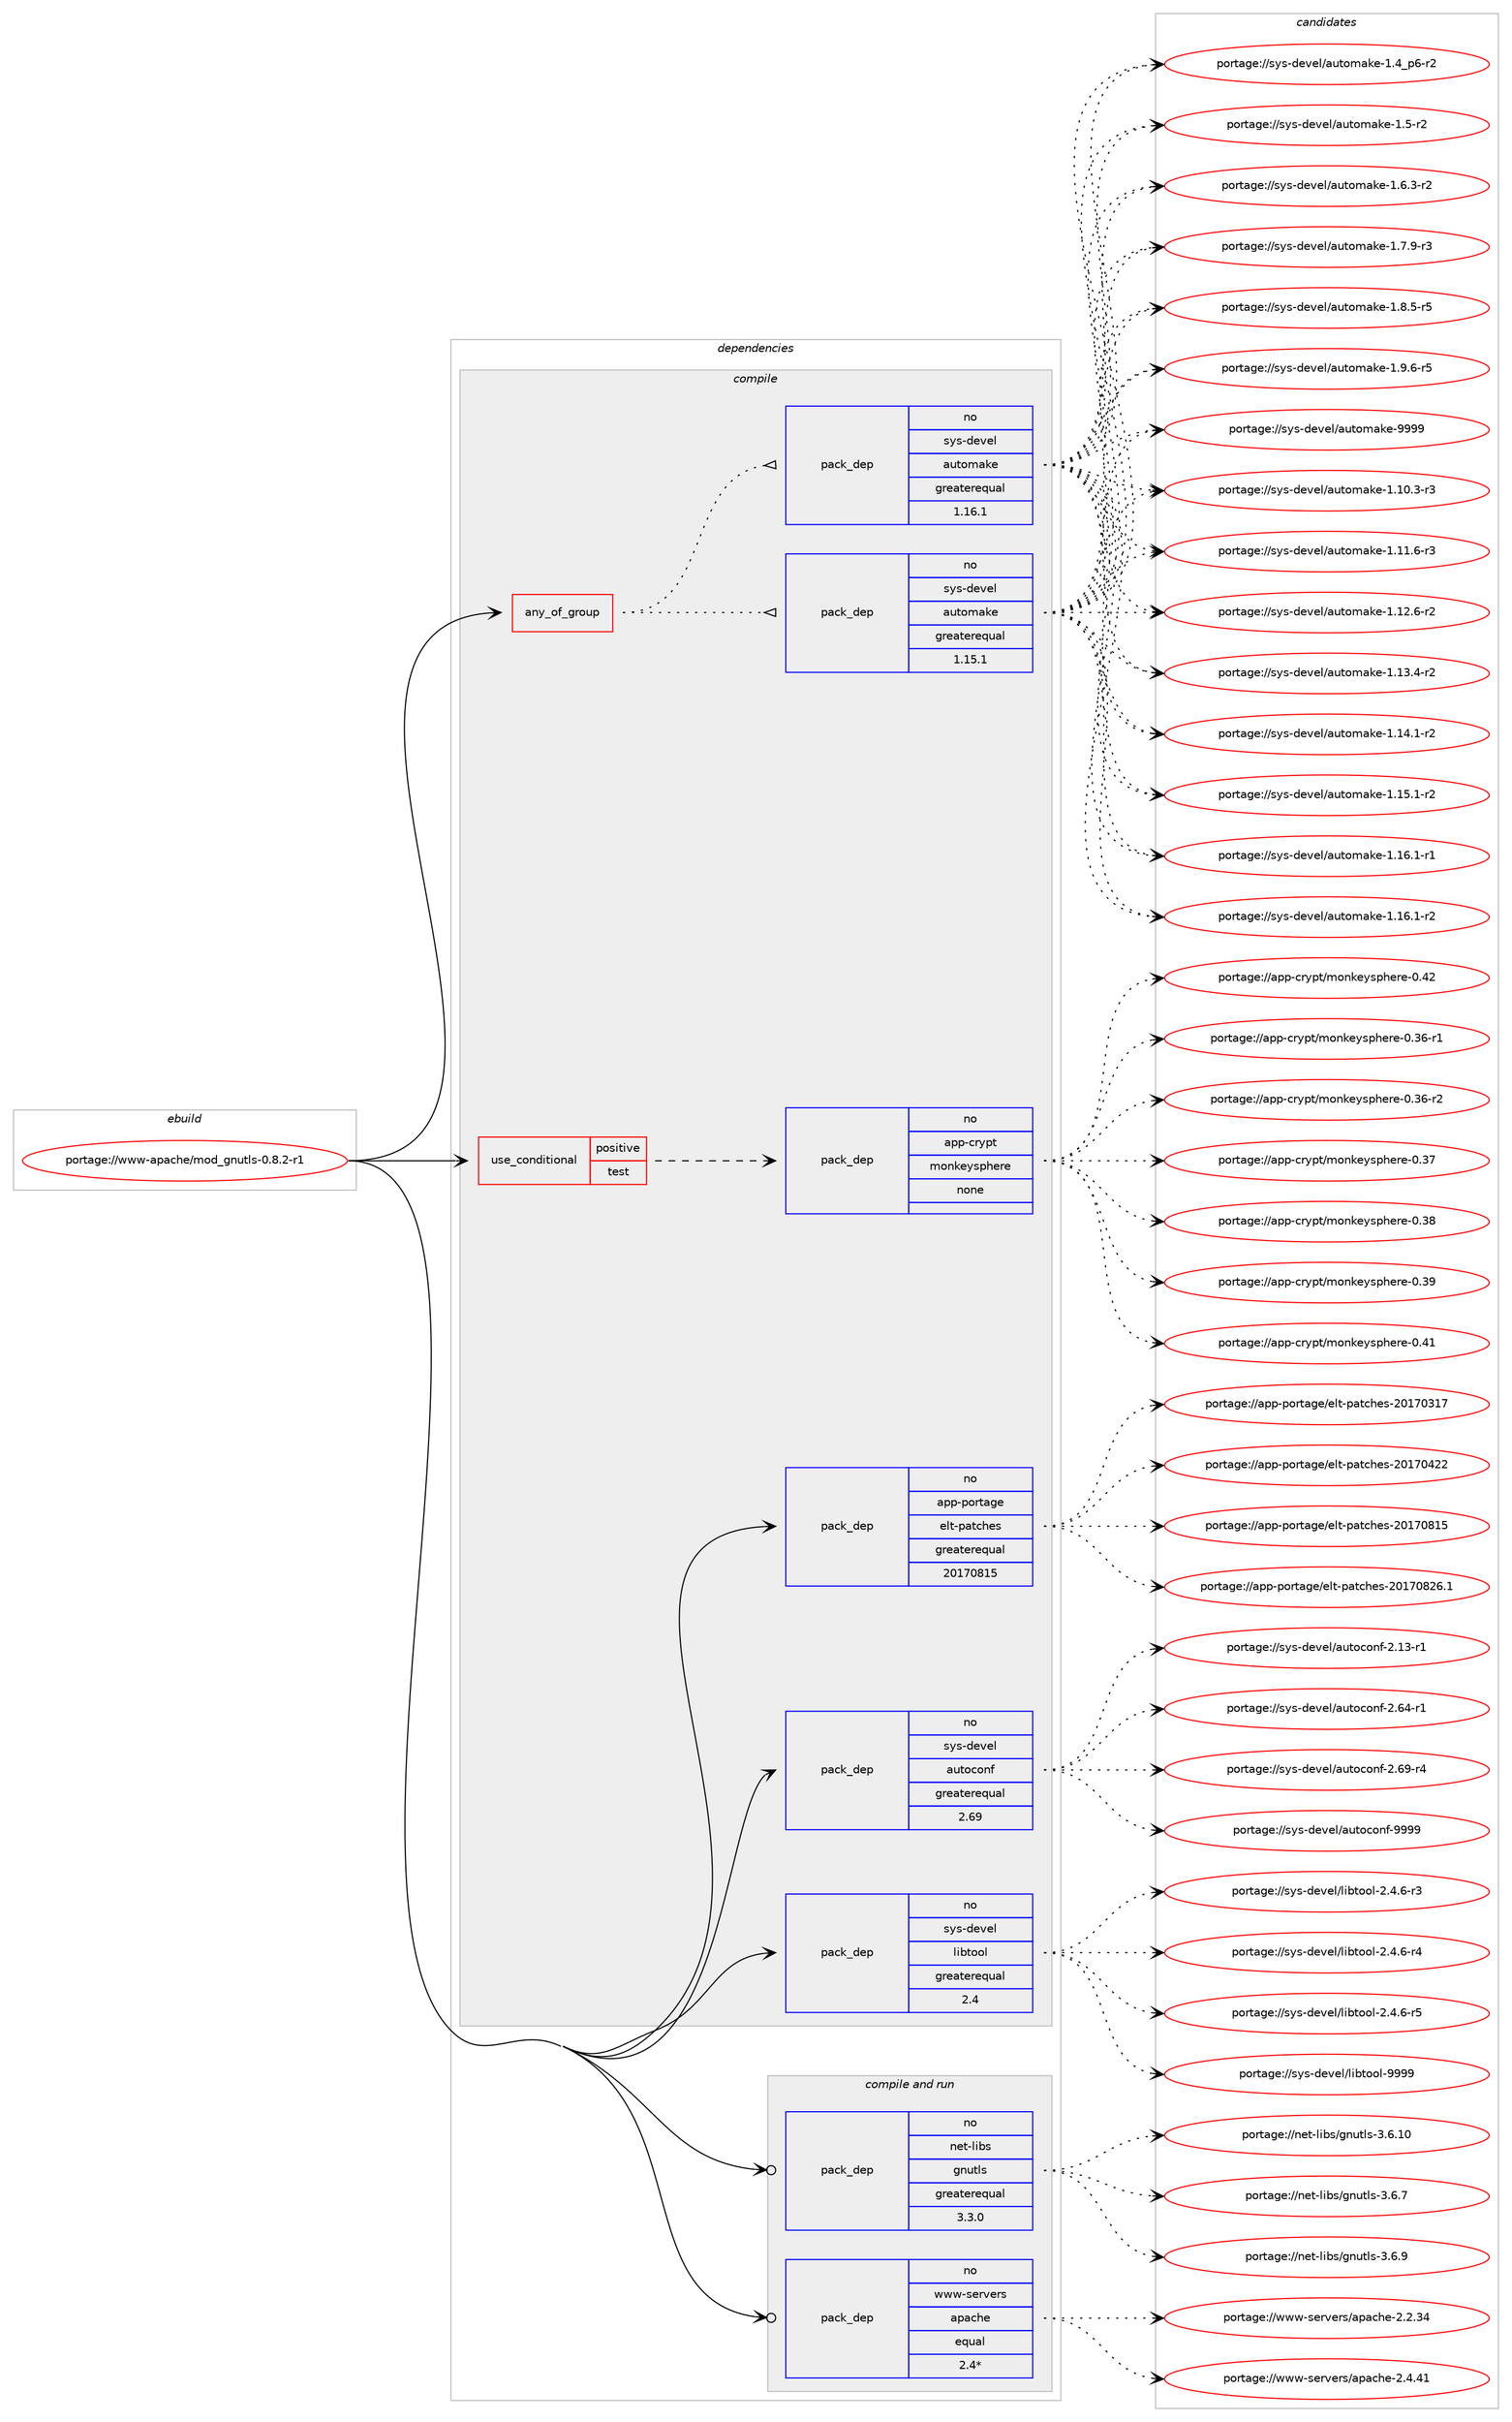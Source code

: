 digraph prolog {

# *************
# Graph options
# *************

newrank=true;
concentrate=true;
compound=true;
graph [rankdir=LR,fontname=Helvetica,fontsize=10,ranksep=1.5];#, ranksep=2.5, nodesep=0.2];
edge  [arrowhead=vee];
node  [fontname=Helvetica,fontsize=10];

# **********
# The ebuild
# **********

subgraph cluster_leftcol {
color=gray;
rank=same;
label=<<i>ebuild</i>>;
id [label="portage://www-apache/mod_gnutls-0.8.2-r1", color=red, width=4, href="../www-apache/mod_gnutls-0.8.2-r1.svg"];
}

# ****************
# The dependencies
# ****************

subgraph cluster_midcol {
color=gray;
label=<<i>dependencies</i>>;
subgraph cluster_compile {
fillcolor="#eeeeee";
style=filled;
label=<<i>compile</i>>;
subgraph any7442 {
dependency436303 [label=<<TABLE BORDER="0" CELLBORDER="1" CELLSPACING="0" CELLPADDING="4"><TR><TD CELLPADDING="10">any_of_group</TD></TR></TABLE>>, shape=none, color=red];subgraph pack323448 {
dependency436304 [label=<<TABLE BORDER="0" CELLBORDER="1" CELLSPACING="0" CELLPADDING="4" WIDTH="220"><TR><TD ROWSPAN="6" CELLPADDING="30">pack_dep</TD></TR><TR><TD WIDTH="110">no</TD></TR><TR><TD>sys-devel</TD></TR><TR><TD>automake</TD></TR><TR><TD>greaterequal</TD></TR><TR><TD>1.16.1</TD></TR></TABLE>>, shape=none, color=blue];
}
dependency436303:e -> dependency436304:w [weight=20,style="dotted",arrowhead="oinv"];
subgraph pack323449 {
dependency436305 [label=<<TABLE BORDER="0" CELLBORDER="1" CELLSPACING="0" CELLPADDING="4" WIDTH="220"><TR><TD ROWSPAN="6" CELLPADDING="30">pack_dep</TD></TR><TR><TD WIDTH="110">no</TD></TR><TR><TD>sys-devel</TD></TR><TR><TD>automake</TD></TR><TR><TD>greaterequal</TD></TR><TR><TD>1.15.1</TD></TR></TABLE>>, shape=none, color=blue];
}
dependency436303:e -> dependency436305:w [weight=20,style="dotted",arrowhead="oinv"];
}
id:e -> dependency436303:w [weight=20,style="solid",arrowhead="vee"];
subgraph cond105151 {
dependency436306 [label=<<TABLE BORDER="0" CELLBORDER="1" CELLSPACING="0" CELLPADDING="4"><TR><TD ROWSPAN="3" CELLPADDING="10">use_conditional</TD></TR><TR><TD>positive</TD></TR><TR><TD>test</TD></TR></TABLE>>, shape=none, color=red];
subgraph pack323450 {
dependency436307 [label=<<TABLE BORDER="0" CELLBORDER="1" CELLSPACING="0" CELLPADDING="4" WIDTH="220"><TR><TD ROWSPAN="6" CELLPADDING="30">pack_dep</TD></TR><TR><TD WIDTH="110">no</TD></TR><TR><TD>app-crypt</TD></TR><TR><TD>monkeysphere</TD></TR><TR><TD>none</TD></TR><TR><TD></TD></TR></TABLE>>, shape=none, color=blue];
}
dependency436306:e -> dependency436307:w [weight=20,style="dashed",arrowhead="vee"];
}
id:e -> dependency436306:w [weight=20,style="solid",arrowhead="vee"];
subgraph pack323451 {
dependency436308 [label=<<TABLE BORDER="0" CELLBORDER="1" CELLSPACING="0" CELLPADDING="4" WIDTH="220"><TR><TD ROWSPAN="6" CELLPADDING="30">pack_dep</TD></TR><TR><TD WIDTH="110">no</TD></TR><TR><TD>app-portage</TD></TR><TR><TD>elt-patches</TD></TR><TR><TD>greaterequal</TD></TR><TR><TD>20170815</TD></TR></TABLE>>, shape=none, color=blue];
}
id:e -> dependency436308:w [weight=20,style="solid",arrowhead="vee"];
subgraph pack323452 {
dependency436309 [label=<<TABLE BORDER="0" CELLBORDER="1" CELLSPACING="0" CELLPADDING="4" WIDTH="220"><TR><TD ROWSPAN="6" CELLPADDING="30">pack_dep</TD></TR><TR><TD WIDTH="110">no</TD></TR><TR><TD>sys-devel</TD></TR><TR><TD>autoconf</TD></TR><TR><TD>greaterequal</TD></TR><TR><TD>2.69</TD></TR></TABLE>>, shape=none, color=blue];
}
id:e -> dependency436309:w [weight=20,style="solid",arrowhead="vee"];
subgraph pack323453 {
dependency436310 [label=<<TABLE BORDER="0" CELLBORDER="1" CELLSPACING="0" CELLPADDING="4" WIDTH="220"><TR><TD ROWSPAN="6" CELLPADDING="30">pack_dep</TD></TR><TR><TD WIDTH="110">no</TD></TR><TR><TD>sys-devel</TD></TR><TR><TD>libtool</TD></TR><TR><TD>greaterequal</TD></TR><TR><TD>2.4</TD></TR></TABLE>>, shape=none, color=blue];
}
id:e -> dependency436310:w [weight=20,style="solid",arrowhead="vee"];
}
subgraph cluster_compileandrun {
fillcolor="#eeeeee";
style=filled;
label=<<i>compile and run</i>>;
subgraph pack323454 {
dependency436311 [label=<<TABLE BORDER="0" CELLBORDER="1" CELLSPACING="0" CELLPADDING="4" WIDTH="220"><TR><TD ROWSPAN="6" CELLPADDING="30">pack_dep</TD></TR><TR><TD WIDTH="110">no</TD></TR><TR><TD>net-libs</TD></TR><TR><TD>gnutls</TD></TR><TR><TD>greaterequal</TD></TR><TR><TD>3.3.0</TD></TR></TABLE>>, shape=none, color=blue];
}
id:e -> dependency436311:w [weight=20,style="solid",arrowhead="odotvee"];
subgraph pack323455 {
dependency436312 [label=<<TABLE BORDER="0" CELLBORDER="1" CELLSPACING="0" CELLPADDING="4" WIDTH="220"><TR><TD ROWSPAN="6" CELLPADDING="30">pack_dep</TD></TR><TR><TD WIDTH="110">no</TD></TR><TR><TD>www-servers</TD></TR><TR><TD>apache</TD></TR><TR><TD>equal</TD></TR><TR><TD>2.4*</TD></TR></TABLE>>, shape=none, color=blue];
}
id:e -> dependency436312:w [weight=20,style="solid",arrowhead="odotvee"];
}
subgraph cluster_run {
fillcolor="#eeeeee";
style=filled;
label=<<i>run</i>>;
}
}

# **************
# The candidates
# **************

subgraph cluster_choices {
rank=same;
color=gray;
label=<<i>candidates</i>>;

subgraph choice323448 {
color=black;
nodesep=1;
choiceportage11512111545100101118101108479711711611110997107101454946494846514511451 [label="portage://sys-devel/automake-1.10.3-r3", color=red, width=4,href="../sys-devel/automake-1.10.3-r3.svg"];
choiceportage11512111545100101118101108479711711611110997107101454946494946544511451 [label="portage://sys-devel/automake-1.11.6-r3", color=red, width=4,href="../sys-devel/automake-1.11.6-r3.svg"];
choiceportage11512111545100101118101108479711711611110997107101454946495046544511450 [label="portage://sys-devel/automake-1.12.6-r2", color=red, width=4,href="../sys-devel/automake-1.12.6-r2.svg"];
choiceportage11512111545100101118101108479711711611110997107101454946495146524511450 [label="portage://sys-devel/automake-1.13.4-r2", color=red, width=4,href="../sys-devel/automake-1.13.4-r2.svg"];
choiceportage11512111545100101118101108479711711611110997107101454946495246494511450 [label="portage://sys-devel/automake-1.14.1-r2", color=red, width=4,href="../sys-devel/automake-1.14.1-r2.svg"];
choiceportage11512111545100101118101108479711711611110997107101454946495346494511450 [label="portage://sys-devel/automake-1.15.1-r2", color=red, width=4,href="../sys-devel/automake-1.15.1-r2.svg"];
choiceportage11512111545100101118101108479711711611110997107101454946495446494511449 [label="portage://sys-devel/automake-1.16.1-r1", color=red, width=4,href="../sys-devel/automake-1.16.1-r1.svg"];
choiceportage11512111545100101118101108479711711611110997107101454946495446494511450 [label="portage://sys-devel/automake-1.16.1-r2", color=red, width=4,href="../sys-devel/automake-1.16.1-r2.svg"];
choiceportage115121115451001011181011084797117116111109971071014549465295112544511450 [label="portage://sys-devel/automake-1.4_p6-r2", color=red, width=4,href="../sys-devel/automake-1.4_p6-r2.svg"];
choiceportage11512111545100101118101108479711711611110997107101454946534511450 [label="portage://sys-devel/automake-1.5-r2", color=red, width=4,href="../sys-devel/automake-1.5-r2.svg"];
choiceportage115121115451001011181011084797117116111109971071014549465446514511450 [label="portage://sys-devel/automake-1.6.3-r2", color=red, width=4,href="../sys-devel/automake-1.6.3-r2.svg"];
choiceportage115121115451001011181011084797117116111109971071014549465546574511451 [label="portage://sys-devel/automake-1.7.9-r3", color=red, width=4,href="../sys-devel/automake-1.7.9-r3.svg"];
choiceportage115121115451001011181011084797117116111109971071014549465646534511453 [label="portage://sys-devel/automake-1.8.5-r5", color=red, width=4,href="../sys-devel/automake-1.8.5-r5.svg"];
choiceportage115121115451001011181011084797117116111109971071014549465746544511453 [label="portage://sys-devel/automake-1.9.6-r5", color=red, width=4,href="../sys-devel/automake-1.9.6-r5.svg"];
choiceportage115121115451001011181011084797117116111109971071014557575757 [label="portage://sys-devel/automake-9999", color=red, width=4,href="../sys-devel/automake-9999.svg"];
dependency436304:e -> choiceportage11512111545100101118101108479711711611110997107101454946494846514511451:w [style=dotted,weight="100"];
dependency436304:e -> choiceportage11512111545100101118101108479711711611110997107101454946494946544511451:w [style=dotted,weight="100"];
dependency436304:e -> choiceportage11512111545100101118101108479711711611110997107101454946495046544511450:w [style=dotted,weight="100"];
dependency436304:e -> choiceportage11512111545100101118101108479711711611110997107101454946495146524511450:w [style=dotted,weight="100"];
dependency436304:e -> choiceportage11512111545100101118101108479711711611110997107101454946495246494511450:w [style=dotted,weight="100"];
dependency436304:e -> choiceportage11512111545100101118101108479711711611110997107101454946495346494511450:w [style=dotted,weight="100"];
dependency436304:e -> choiceportage11512111545100101118101108479711711611110997107101454946495446494511449:w [style=dotted,weight="100"];
dependency436304:e -> choiceportage11512111545100101118101108479711711611110997107101454946495446494511450:w [style=dotted,weight="100"];
dependency436304:e -> choiceportage115121115451001011181011084797117116111109971071014549465295112544511450:w [style=dotted,weight="100"];
dependency436304:e -> choiceportage11512111545100101118101108479711711611110997107101454946534511450:w [style=dotted,weight="100"];
dependency436304:e -> choiceportage115121115451001011181011084797117116111109971071014549465446514511450:w [style=dotted,weight="100"];
dependency436304:e -> choiceportage115121115451001011181011084797117116111109971071014549465546574511451:w [style=dotted,weight="100"];
dependency436304:e -> choiceportage115121115451001011181011084797117116111109971071014549465646534511453:w [style=dotted,weight="100"];
dependency436304:e -> choiceportage115121115451001011181011084797117116111109971071014549465746544511453:w [style=dotted,weight="100"];
dependency436304:e -> choiceportage115121115451001011181011084797117116111109971071014557575757:w [style=dotted,weight="100"];
}
subgraph choice323449 {
color=black;
nodesep=1;
choiceportage11512111545100101118101108479711711611110997107101454946494846514511451 [label="portage://sys-devel/automake-1.10.3-r3", color=red, width=4,href="../sys-devel/automake-1.10.3-r3.svg"];
choiceportage11512111545100101118101108479711711611110997107101454946494946544511451 [label="portage://sys-devel/automake-1.11.6-r3", color=red, width=4,href="../sys-devel/automake-1.11.6-r3.svg"];
choiceportage11512111545100101118101108479711711611110997107101454946495046544511450 [label="portage://sys-devel/automake-1.12.6-r2", color=red, width=4,href="../sys-devel/automake-1.12.6-r2.svg"];
choiceportage11512111545100101118101108479711711611110997107101454946495146524511450 [label="portage://sys-devel/automake-1.13.4-r2", color=red, width=4,href="../sys-devel/automake-1.13.4-r2.svg"];
choiceportage11512111545100101118101108479711711611110997107101454946495246494511450 [label="portage://sys-devel/automake-1.14.1-r2", color=red, width=4,href="../sys-devel/automake-1.14.1-r2.svg"];
choiceportage11512111545100101118101108479711711611110997107101454946495346494511450 [label="portage://sys-devel/automake-1.15.1-r2", color=red, width=4,href="../sys-devel/automake-1.15.1-r2.svg"];
choiceportage11512111545100101118101108479711711611110997107101454946495446494511449 [label="portage://sys-devel/automake-1.16.1-r1", color=red, width=4,href="../sys-devel/automake-1.16.1-r1.svg"];
choiceportage11512111545100101118101108479711711611110997107101454946495446494511450 [label="portage://sys-devel/automake-1.16.1-r2", color=red, width=4,href="../sys-devel/automake-1.16.1-r2.svg"];
choiceportage115121115451001011181011084797117116111109971071014549465295112544511450 [label="portage://sys-devel/automake-1.4_p6-r2", color=red, width=4,href="../sys-devel/automake-1.4_p6-r2.svg"];
choiceportage11512111545100101118101108479711711611110997107101454946534511450 [label="portage://sys-devel/automake-1.5-r2", color=red, width=4,href="../sys-devel/automake-1.5-r2.svg"];
choiceportage115121115451001011181011084797117116111109971071014549465446514511450 [label="portage://sys-devel/automake-1.6.3-r2", color=red, width=4,href="../sys-devel/automake-1.6.3-r2.svg"];
choiceportage115121115451001011181011084797117116111109971071014549465546574511451 [label="portage://sys-devel/automake-1.7.9-r3", color=red, width=4,href="../sys-devel/automake-1.7.9-r3.svg"];
choiceportage115121115451001011181011084797117116111109971071014549465646534511453 [label="portage://sys-devel/automake-1.8.5-r5", color=red, width=4,href="../sys-devel/automake-1.8.5-r5.svg"];
choiceportage115121115451001011181011084797117116111109971071014549465746544511453 [label="portage://sys-devel/automake-1.9.6-r5", color=red, width=4,href="../sys-devel/automake-1.9.6-r5.svg"];
choiceportage115121115451001011181011084797117116111109971071014557575757 [label="portage://sys-devel/automake-9999", color=red, width=4,href="../sys-devel/automake-9999.svg"];
dependency436305:e -> choiceportage11512111545100101118101108479711711611110997107101454946494846514511451:w [style=dotted,weight="100"];
dependency436305:e -> choiceportage11512111545100101118101108479711711611110997107101454946494946544511451:w [style=dotted,weight="100"];
dependency436305:e -> choiceportage11512111545100101118101108479711711611110997107101454946495046544511450:w [style=dotted,weight="100"];
dependency436305:e -> choiceportage11512111545100101118101108479711711611110997107101454946495146524511450:w [style=dotted,weight="100"];
dependency436305:e -> choiceportage11512111545100101118101108479711711611110997107101454946495246494511450:w [style=dotted,weight="100"];
dependency436305:e -> choiceportage11512111545100101118101108479711711611110997107101454946495346494511450:w [style=dotted,weight="100"];
dependency436305:e -> choiceportage11512111545100101118101108479711711611110997107101454946495446494511449:w [style=dotted,weight="100"];
dependency436305:e -> choiceportage11512111545100101118101108479711711611110997107101454946495446494511450:w [style=dotted,weight="100"];
dependency436305:e -> choiceportage115121115451001011181011084797117116111109971071014549465295112544511450:w [style=dotted,weight="100"];
dependency436305:e -> choiceportage11512111545100101118101108479711711611110997107101454946534511450:w [style=dotted,weight="100"];
dependency436305:e -> choiceportage115121115451001011181011084797117116111109971071014549465446514511450:w [style=dotted,weight="100"];
dependency436305:e -> choiceportage115121115451001011181011084797117116111109971071014549465546574511451:w [style=dotted,weight="100"];
dependency436305:e -> choiceportage115121115451001011181011084797117116111109971071014549465646534511453:w [style=dotted,weight="100"];
dependency436305:e -> choiceportage115121115451001011181011084797117116111109971071014549465746544511453:w [style=dotted,weight="100"];
dependency436305:e -> choiceportage115121115451001011181011084797117116111109971071014557575757:w [style=dotted,weight="100"];
}
subgraph choice323450 {
color=black;
nodesep=1;
choiceportage9711211245991141211121164710911111010710112111511210410111410145484651544511449 [label="portage://app-crypt/monkeysphere-0.36-r1", color=red, width=4,href="../app-crypt/monkeysphere-0.36-r1.svg"];
choiceportage9711211245991141211121164710911111010710112111511210410111410145484651544511450 [label="portage://app-crypt/monkeysphere-0.36-r2", color=red, width=4,href="../app-crypt/monkeysphere-0.36-r2.svg"];
choiceportage971121124599114121112116471091111101071011211151121041011141014548465155 [label="portage://app-crypt/monkeysphere-0.37", color=red, width=4,href="../app-crypt/monkeysphere-0.37.svg"];
choiceportage971121124599114121112116471091111101071011211151121041011141014548465156 [label="portage://app-crypt/monkeysphere-0.38", color=red, width=4,href="../app-crypt/monkeysphere-0.38.svg"];
choiceportage971121124599114121112116471091111101071011211151121041011141014548465157 [label="portage://app-crypt/monkeysphere-0.39", color=red, width=4,href="../app-crypt/monkeysphere-0.39.svg"];
choiceportage971121124599114121112116471091111101071011211151121041011141014548465249 [label="portage://app-crypt/monkeysphere-0.41", color=red, width=4,href="../app-crypt/monkeysphere-0.41.svg"];
choiceportage971121124599114121112116471091111101071011211151121041011141014548465250 [label="portage://app-crypt/monkeysphere-0.42", color=red, width=4,href="../app-crypt/monkeysphere-0.42.svg"];
dependency436307:e -> choiceportage9711211245991141211121164710911111010710112111511210410111410145484651544511449:w [style=dotted,weight="100"];
dependency436307:e -> choiceportage9711211245991141211121164710911111010710112111511210410111410145484651544511450:w [style=dotted,weight="100"];
dependency436307:e -> choiceportage971121124599114121112116471091111101071011211151121041011141014548465155:w [style=dotted,weight="100"];
dependency436307:e -> choiceportage971121124599114121112116471091111101071011211151121041011141014548465156:w [style=dotted,weight="100"];
dependency436307:e -> choiceportage971121124599114121112116471091111101071011211151121041011141014548465157:w [style=dotted,weight="100"];
dependency436307:e -> choiceportage971121124599114121112116471091111101071011211151121041011141014548465249:w [style=dotted,weight="100"];
dependency436307:e -> choiceportage971121124599114121112116471091111101071011211151121041011141014548465250:w [style=dotted,weight="100"];
}
subgraph choice323451 {
color=black;
nodesep=1;
choiceportage97112112451121111141169710310147101108116451129711699104101115455048495548514955 [label="portage://app-portage/elt-patches-20170317", color=red, width=4,href="../app-portage/elt-patches-20170317.svg"];
choiceportage97112112451121111141169710310147101108116451129711699104101115455048495548525050 [label="portage://app-portage/elt-patches-20170422", color=red, width=4,href="../app-portage/elt-patches-20170422.svg"];
choiceportage97112112451121111141169710310147101108116451129711699104101115455048495548564953 [label="portage://app-portage/elt-patches-20170815", color=red, width=4,href="../app-portage/elt-patches-20170815.svg"];
choiceportage971121124511211111411697103101471011081164511297116991041011154550484955485650544649 [label="portage://app-portage/elt-patches-20170826.1", color=red, width=4,href="../app-portage/elt-patches-20170826.1.svg"];
dependency436308:e -> choiceportage97112112451121111141169710310147101108116451129711699104101115455048495548514955:w [style=dotted,weight="100"];
dependency436308:e -> choiceportage97112112451121111141169710310147101108116451129711699104101115455048495548525050:w [style=dotted,weight="100"];
dependency436308:e -> choiceportage97112112451121111141169710310147101108116451129711699104101115455048495548564953:w [style=dotted,weight="100"];
dependency436308:e -> choiceportage971121124511211111411697103101471011081164511297116991041011154550484955485650544649:w [style=dotted,weight="100"];
}
subgraph choice323452 {
color=black;
nodesep=1;
choiceportage1151211154510010111810110847971171161119911111010245504649514511449 [label="portage://sys-devel/autoconf-2.13-r1", color=red, width=4,href="../sys-devel/autoconf-2.13-r1.svg"];
choiceportage1151211154510010111810110847971171161119911111010245504654524511449 [label="portage://sys-devel/autoconf-2.64-r1", color=red, width=4,href="../sys-devel/autoconf-2.64-r1.svg"];
choiceportage1151211154510010111810110847971171161119911111010245504654574511452 [label="portage://sys-devel/autoconf-2.69-r4", color=red, width=4,href="../sys-devel/autoconf-2.69-r4.svg"];
choiceportage115121115451001011181011084797117116111991111101024557575757 [label="portage://sys-devel/autoconf-9999", color=red, width=4,href="../sys-devel/autoconf-9999.svg"];
dependency436309:e -> choiceportage1151211154510010111810110847971171161119911111010245504649514511449:w [style=dotted,weight="100"];
dependency436309:e -> choiceportage1151211154510010111810110847971171161119911111010245504654524511449:w [style=dotted,weight="100"];
dependency436309:e -> choiceportage1151211154510010111810110847971171161119911111010245504654574511452:w [style=dotted,weight="100"];
dependency436309:e -> choiceportage115121115451001011181011084797117116111991111101024557575757:w [style=dotted,weight="100"];
}
subgraph choice323453 {
color=black;
nodesep=1;
choiceportage1151211154510010111810110847108105981161111111084550465246544511451 [label="portage://sys-devel/libtool-2.4.6-r3", color=red, width=4,href="../sys-devel/libtool-2.4.6-r3.svg"];
choiceportage1151211154510010111810110847108105981161111111084550465246544511452 [label="portage://sys-devel/libtool-2.4.6-r4", color=red, width=4,href="../sys-devel/libtool-2.4.6-r4.svg"];
choiceportage1151211154510010111810110847108105981161111111084550465246544511453 [label="portage://sys-devel/libtool-2.4.6-r5", color=red, width=4,href="../sys-devel/libtool-2.4.6-r5.svg"];
choiceportage1151211154510010111810110847108105981161111111084557575757 [label="portage://sys-devel/libtool-9999", color=red, width=4,href="../sys-devel/libtool-9999.svg"];
dependency436310:e -> choiceportage1151211154510010111810110847108105981161111111084550465246544511451:w [style=dotted,weight="100"];
dependency436310:e -> choiceportage1151211154510010111810110847108105981161111111084550465246544511452:w [style=dotted,weight="100"];
dependency436310:e -> choiceportage1151211154510010111810110847108105981161111111084550465246544511453:w [style=dotted,weight="100"];
dependency436310:e -> choiceportage1151211154510010111810110847108105981161111111084557575757:w [style=dotted,weight="100"];
}
subgraph choice323454 {
color=black;
nodesep=1;
choiceportage11010111645108105981154710311011711610811545514654464948 [label="portage://net-libs/gnutls-3.6.10", color=red, width=4,href="../net-libs/gnutls-3.6.10.svg"];
choiceportage110101116451081059811547103110117116108115455146544655 [label="portage://net-libs/gnutls-3.6.7", color=red, width=4,href="../net-libs/gnutls-3.6.7.svg"];
choiceportage110101116451081059811547103110117116108115455146544657 [label="portage://net-libs/gnutls-3.6.9", color=red, width=4,href="../net-libs/gnutls-3.6.9.svg"];
dependency436311:e -> choiceportage11010111645108105981154710311011711610811545514654464948:w [style=dotted,weight="100"];
dependency436311:e -> choiceportage110101116451081059811547103110117116108115455146544655:w [style=dotted,weight="100"];
dependency436311:e -> choiceportage110101116451081059811547103110117116108115455146544657:w [style=dotted,weight="100"];
}
subgraph choice323455 {
color=black;
nodesep=1;
choiceportage119119119451151011141181011141154797112979910410145504650465152 [label="portage://www-servers/apache-2.2.34", color=red, width=4,href="../www-servers/apache-2.2.34.svg"];
choiceportage119119119451151011141181011141154797112979910410145504652465249 [label="portage://www-servers/apache-2.4.41", color=red, width=4,href="../www-servers/apache-2.4.41.svg"];
dependency436312:e -> choiceportage119119119451151011141181011141154797112979910410145504650465152:w [style=dotted,weight="100"];
dependency436312:e -> choiceportage119119119451151011141181011141154797112979910410145504652465249:w [style=dotted,weight="100"];
}
}

}
